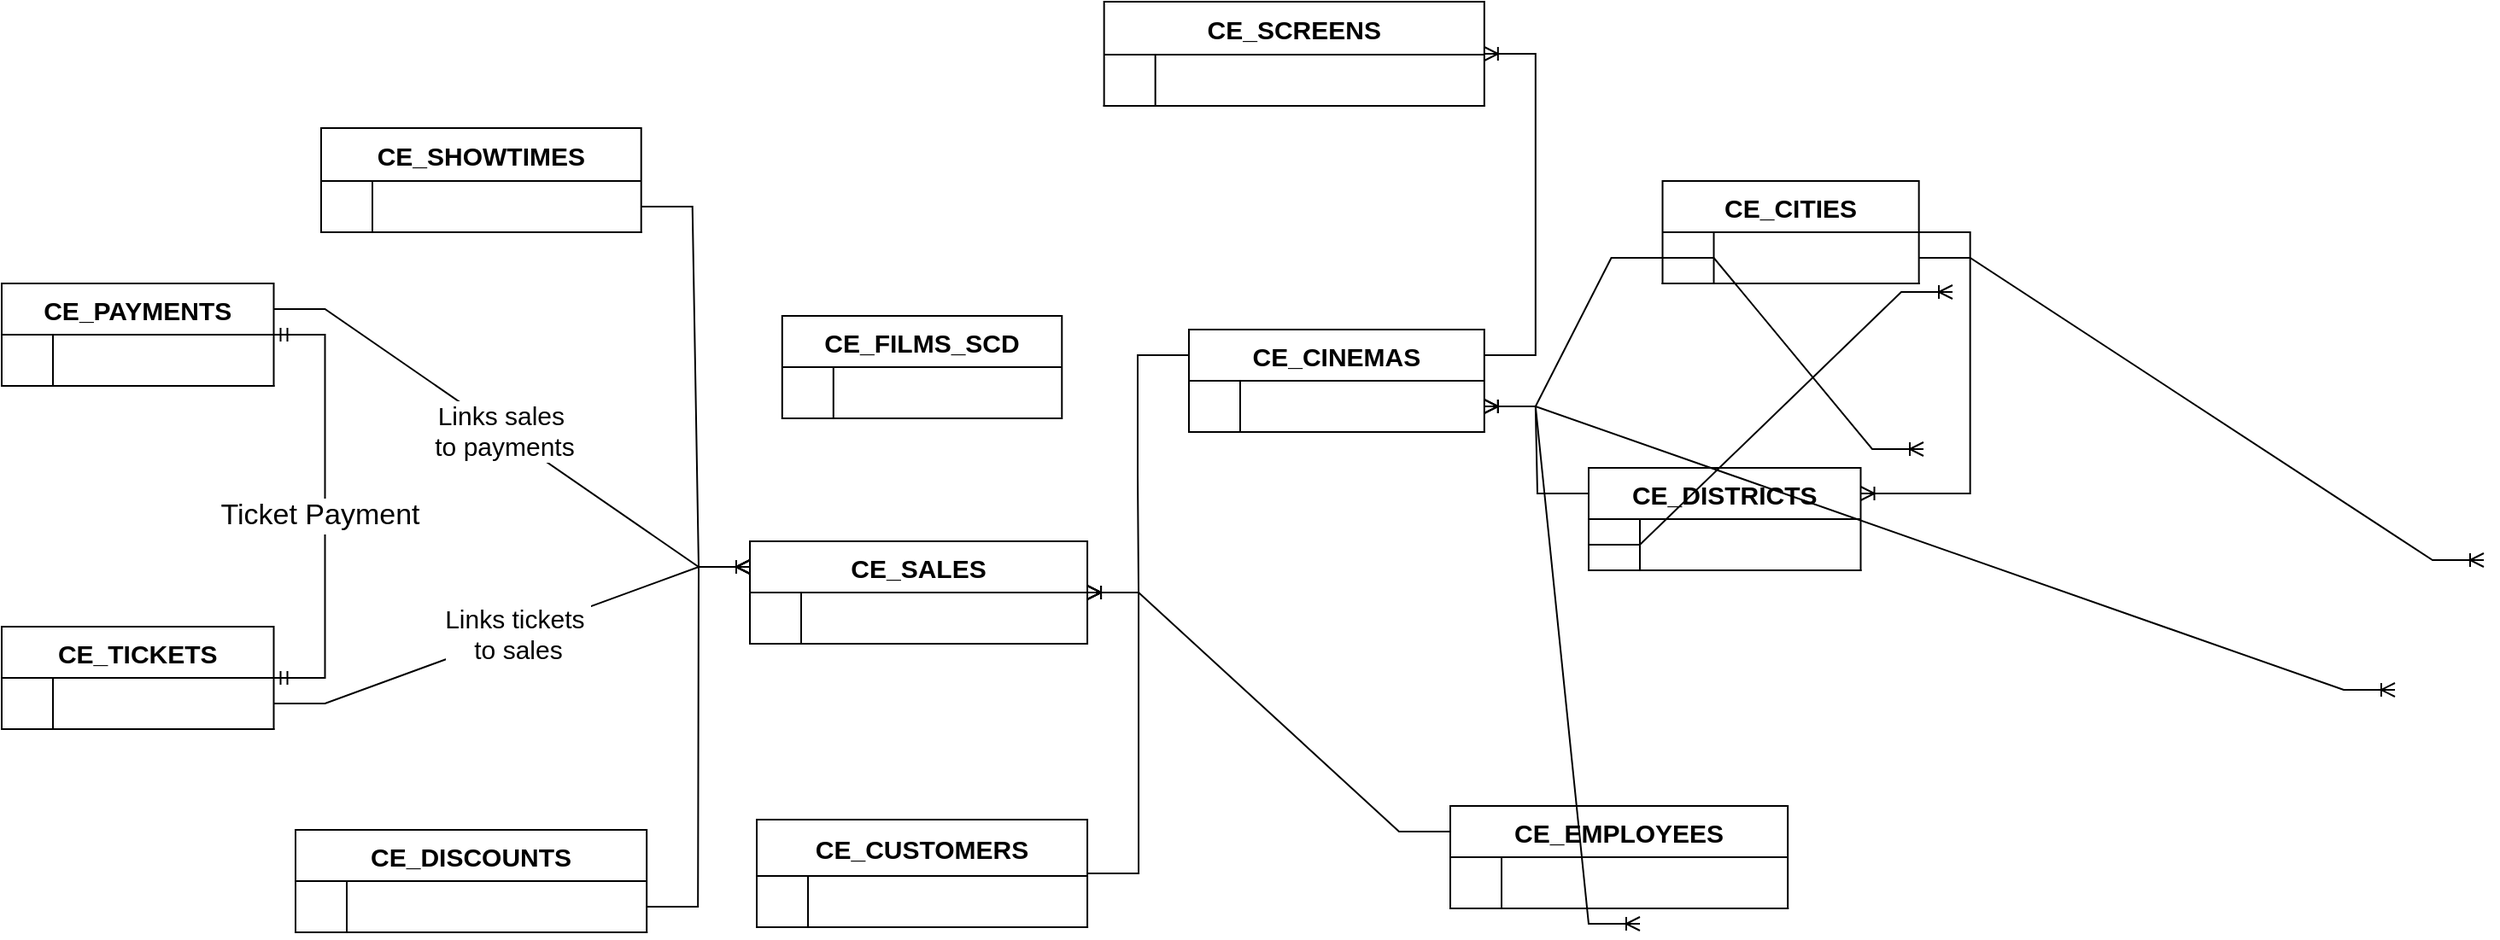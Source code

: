 <mxfile version="24.7.1" type="github">
  <diagram name="Page-1" id="b520641d-4fe3-3701-9064-5fc419738815">
    <mxGraphModel dx="2790" dy="1230" grid="0" gridSize="10" guides="1" tooltips="1" connect="1" arrows="1" fold="1" page="0" pageScale="1" pageWidth="1100" pageHeight="850" background="none" math="0" shadow="0">
      <root>
        <mxCell id="0" />
        <mxCell id="1" parent="0" />
        <mxCell id="vGJX92VMhcy9rrfMvtcZ-1" value="CE_FILMS_SCD" style="shape=table;startSize=30;container=1;collapsible=1;childLayout=tableLayout;fixedRows=1;rowLines=0;fontStyle=1;align=center;resizeLast=1;fontSize=15;" vertex="1" parent="1">
          <mxGeometry x="194.89" y="409" width="163.75" height="60" as="geometry" />
        </mxCell>
        <mxCell id="vGJX92VMhcy9rrfMvtcZ-54" style="shape=partialRectangle;collapsible=0;dropTarget=0;pointerEvents=0;fillColor=none;points=[[0,0.5],[1,0.5]];portConstraint=eastwest;top=0;left=0;right=0;bottom=0;" vertex="1" parent="vGJX92VMhcy9rrfMvtcZ-1">
          <mxGeometry y="30" width="163.75" height="30" as="geometry" />
        </mxCell>
        <mxCell id="vGJX92VMhcy9rrfMvtcZ-55" style="shape=partialRectangle;overflow=hidden;connectable=0;fillColor=none;top=0;left=0;bottom=0;right=0;" vertex="1" parent="vGJX92VMhcy9rrfMvtcZ-54">
          <mxGeometry width="30" height="30" as="geometry">
            <mxRectangle width="30" height="30" as="alternateBounds" />
          </mxGeometry>
        </mxCell>
        <mxCell id="vGJX92VMhcy9rrfMvtcZ-56" value="" style="shape=partialRectangle;overflow=hidden;connectable=0;fillColor=none;top=0;left=0;bottom=0;right=0;align=left;spacingLeft=6;fontStyle=1" vertex="1" parent="vGJX92VMhcy9rrfMvtcZ-54">
          <mxGeometry x="30" width="133.75" height="30" as="geometry">
            <mxRectangle width="133.75" height="30" as="alternateBounds" />
          </mxGeometry>
        </mxCell>
        <mxCell id="vGJX92VMhcy9rrfMvtcZ-58" value="CE_CINEMAS" style="shape=table;startSize=30;container=1;collapsible=1;childLayout=tableLayout;fixedRows=1;rowLines=0;fontStyle=1;align=center;resizeLast=1;fontSize=15;" vertex="1" parent="1">
          <mxGeometry x="433" y="417" width="172.909" height="60" as="geometry" />
        </mxCell>
        <mxCell id="vGJX92VMhcy9rrfMvtcZ-59" value="" style="shape=partialRectangle;collapsible=0;dropTarget=0;pointerEvents=0;fillColor=none;points=[[0,0.5],[1,0.5]];portConstraint=eastwest;top=0;left=0;right=0;bottom=1;" vertex="1" parent="vGJX92VMhcy9rrfMvtcZ-58">
          <mxGeometry y="30" width="172.909" height="30" as="geometry" />
        </mxCell>
        <mxCell id="vGJX92VMhcy9rrfMvtcZ-60" value="" style="shape=partialRectangle;overflow=hidden;connectable=0;fillColor=none;top=0;left=0;bottom=0;right=0;fontStyle=1;" vertex="1" parent="vGJX92VMhcy9rrfMvtcZ-59">
          <mxGeometry width="30" height="30" as="geometry">
            <mxRectangle width="30" height="30" as="alternateBounds" />
          </mxGeometry>
        </mxCell>
        <mxCell id="vGJX92VMhcy9rrfMvtcZ-61" value="" style="shape=partialRectangle;overflow=hidden;connectable=0;fillColor=none;top=0;left=0;bottom=0;right=0;align=left;spacingLeft=6;fontStyle=5;" vertex="1" parent="vGJX92VMhcy9rrfMvtcZ-59">
          <mxGeometry x="30" width="142.909" height="30" as="geometry">
            <mxRectangle width="142.909" height="30" as="alternateBounds" />
          </mxGeometry>
        </mxCell>
        <mxCell id="vGJX92VMhcy9rrfMvtcZ-95" value="CE_DISCOUNTS" style="shape=table;startSize=30;container=1;collapsible=1;childLayout=tableLayout;fixedRows=1;rowLines=0;fontStyle=1;align=center;resizeLast=1;fontSize=15;" vertex="1" parent="1">
          <mxGeometry x="-90" y="710" width="205.583" height="60" as="geometry" />
        </mxCell>
        <mxCell id="vGJX92VMhcy9rrfMvtcZ-96" value="" style="shape=partialRectangle;collapsible=0;dropTarget=0;pointerEvents=0;fillColor=none;points=[[0,0.5],[1,0.5]];portConstraint=eastwest;top=0;left=0;right=0;bottom=1;" vertex="1" parent="vGJX92VMhcy9rrfMvtcZ-95">
          <mxGeometry y="30" width="205.583" height="30" as="geometry" />
        </mxCell>
        <mxCell id="vGJX92VMhcy9rrfMvtcZ-97" value="" style="shape=partialRectangle;overflow=hidden;connectable=0;fillColor=none;top=0;left=0;bottom=0;right=0;fontStyle=1;" vertex="1" parent="vGJX92VMhcy9rrfMvtcZ-96">
          <mxGeometry width="30" height="30" as="geometry">
            <mxRectangle width="30" height="30" as="alternateBounds" />
          </mxGeometry>
        </mxCell>
        <mxCell id="vGJX92VMhcy9rrfMvtcZ-98" value="" style="shape=partialRectangle;overflow=hidden;connectable=0;fillColor=none;top=0;left=0;bottom=0;right=0;align=left;spacingLeft=6;fontStyle=5;" vertex="1" parent="vGJX92VMhcy9rrfMvtcZ-96">
          <mxGeometry x="30" width="175.583" height="30" as="geometry">
            <mxRectangle width="175.583" height="30" as="alternateBounds" />
          </mxGeometry>
        </mxCell>
        <mxCell id="vGJX92VMhcy9rrfMvtcZ-132" value="CE_TICKETS" style="shape=table;startSize=30;container=1;collapsible=1;childLayout=tableLayout;fixedRows=1;rowLines=0;fontStyle=1;align=center;resizeLast=1;fontSize=15;" vertex="1" parent="1">
          <mxGeometry x="-262" y="591" width="159.25" height="60" as="geometry" />
        </mxCell>
        <mxCell id="vGJX92VMhcy9rrfMvtcZ-133" value="" style="shape=partialRectangle;collapsible=0;dropTarget=0;pointerEvents=0;fillColor=none;points=[[0,0.5],[1,0.5]];portConstraint=eastwest;top=0;left=0;right=0;bottom=1;" vertex="1" parent="vGJX92VMhcy9rrfMvtcZ-132">
          <mxGeometry y="30" width="159.25" height="30" as="geometry" />
        </mxCell>
        <mxCell id="vGJX92VMhcy9rrfMvtcZ-134" value="" style="shape=partialRectangle;overflow=hidden;connectable=0;fillColor=none;top=0;left=0;bottom=0;right=0;fontStyle=1;" vertex="1" parent="vGJX92VMhcy9rrfMvtcZ-133">
          <mxGeometry width="30" height="30" as="geometry">
            <mxRectangle width="30" height="30" as="alternateBounds" />
          </mxGeometry>
        </mxCell>
        <mxCell id="vGJX92VMhcy9rrfMvtcZ-135" value="" style="shape=partialRectangle;overflow=hidden;connectable=0;fillColor=none;top=0;left=0;bottom=0;right=0;align=left;spacingLeft=6;fontStyle=5;" vertex="1" parent="vGJX92VMhcy9rrfMvtcZ-133">
          <mxGeometry x="30" width="129.25" height="30" as="geometry">
            <mxRectangle width="129.25" height="30" as="alternateBounds" />
          </mxGeometry>
        </mxCell>
        <mxCell id="vGJX92VMhcy9rrfMvtcZ-202" value="CE_EMPLOYEES" style="shape=table;startSize=30;container=1;collapsible=1;childLayout=tableLayout;fixedRows=1;rowLines=0;fontStyle=1;align=center;resizeLast=1;fontSize=15;" vertex="1" parent="1">
          <mxGeometry x="586" y="696" width="197.583" height="60" as="geometry" />
        </mxCell>
        <mxCell id="vGJX92VMhcy9rrfMvtcZ-203" value="" style="shape=partialRectangle;collapsible=0;dropTarget=0;pointerEvents=0;fillColor=none;points=[[0,0.5],[1,0.5]];portConstraint=eastwest;top=0;left=0;right=0;bottom=1;" vertex="1" parent="vGJX92VMhcy9rrfMvtcZ-202">
          <mxGeometry y="30" width="197.583" height="30" as="geometry" />
        </mxCell>
        <mxCell id="vGJX92VMhcy9rrfMvtcZ-204" value="" style="shape=partialRectangle;overflow=hidden;connectable=0;fillColor=none;top=0;left=0;bottom=0;right=0;fontStyle=1;" vertex="1" parent="vGJX92VMhcy9rrfMvtcZ-203">
          <mxGeometry width="30" height="30" as="geometry">
            <mxRectangle width="30" height="30" as="alternateBounds" />
          </mxGeometry>
        </mxCell>
        <mxCell id="vGJX92VMhcy9rrfMvtcZ-205" value="" style="shape=partialRectangle;overflow=hidden;connectable=0;fillColor=none;top=0;left=0;bottom=0;right=0;align=left;spacingLeft=6;fontStyle=5;" vertex="1" parent="vGJX92VMhcy9rrfMvtcZ-203">
          <mxGeometry x="30" width="167.583" height="30" as="geometry">
            <mxRectangle width="167.583" height="30" as="alternateBounds" />
          </mxGeometry>
        </mxCell>
        <mxCell id="vGJX92VMhcy9rrfMvtcZ-251" value="CE_CUSTOMERS" style="shape=table;startSize=33;container=1;collapsible=1;childLayout=tableLayout;fixedRows=1;rowLines=0;fontStyle=1;align=center;resizeLast=1;fontSize=15;" vertex="1" parent="1">
          <mxGeometry x="180" y="704" width="193.53" height="63" as="geometry" />
        </mxCell>
        <mxCell id="vGJX92VMhcy9rrfMvtcZ-252" value="" style="shape=partialRectangle;collapsible=0;dropTarget=0;pointerEvents=0;fillColor=none;points=[[0,0.5],[1,0.5]];portConstraint=eastwest;top=0;left=0;right=0;bottom=1;" vertex="1" parent="vGJX92VMhcy9rrfMvtcZ-251">
          <mxGeometry y="33" width="193.53" height="30" as="geometry" />
        </mxCell>
        <mxCell id="vGJX92VMhcy9rrfMvtcZ-253" value="" style="shape=partialRectangle;overflow=hidden;connectable=0;fillColor=none;top=0;left=0;bottom=0;right=0;fontStyle=1;" vertex="1" parent="vGJX92VMhcy9rrfMvtcZ-252">
          <mxGeometry width="30" height="30" as="geometry">
            <mxRectangle width="30" height="30" as="alternateBounds" />
          </mxGeometry>
        </mxCell>
        <mxCell id="vGJX92VMhcy9rrfMvtcZ-254" value="" style="shape=partialRectangle;overflow=hidden;connectable=0;fillColor=none;top=0;left=0;bottom=0;right=0;align=left;spacingLeft=6;fontStyle=5;" vertex="1" parent="vGJX92VMhcy9rrfMvtcZ-252">
          <mxGeometry x="30" width="163.53" height="30" as="geometry">
            <mxRectangle width="163.53" height="30" as="alternateBounds" />
          </mxGeometry>
        </mxCell>
        <mxCell id="vGJX92VMhcy9rrfMvtcZ-300" value="CE_SALES" style="shape=table;startSize=30;container=1;collapsible=1;childLayout=tableLayout;fixedRows=1;rowLines=0;fontStyle=1;align=center;resizeLast=1;fontSize=15;" vertex="1" parent="1">
          <mxGeometry x="176" y="541" width="197.529" height="60" as="geometry" />
        </mxCell>
        <mxCell id="vGJX92VMhcy9rrfMvtcZ-361" style="shape=partialRectangle;collapsible=0;dropTarget=0;pointerEvents=0;fillColor=none;points=[[0,0.5],[1,0.5]];portConstraint=eastwest;top=0;left=0;right=0;bottom=0;" vertex="1" parent="vGJX92VMhcy9rrfMvtcZ-300">
          <mxGeometry y="30" width="197.529" height="30" as="geometry" />
        </mxCell>
        <mxCell id="vGJX92VMhcy9rrfMvtcZ-362" style="shape=partialRectangle;overflow=hidden;connectable=0;fillColor=none;top=0;left=0;bottom=0;right=0;" vertex="1" parent="vGJX92VMhcy9rrfMvtcZ-361">
          <mxGeometry width="30" height="30" as="geometry">
            <mxRectangle width="30" height="30" as="alternateBounds" />
          </mxGeometry>
        </mxCell>
        <mxCell id="vGJX92VMhcy9rrfMvtcZ-363" value="" style="shape=partialRectangle;overflow=hidden;connectable=0;fillColor=none;top=0;left=0;bottom=0;right=0;align=left;spacingLeft=6;fontStyle=1" vertex="1" parent="vGJX92VMhcy9rrfMvtcZ-361">
          <mxGeometry x="30" width="167.529" height="30" as="geometry">
            <mxRectangle width="167.529" height="30" as="alternateBounds" />
          </mxGeometry>
        </mxCell>
        <mxCell id="vGJX92VMhcy9rrfMvtcZ-365" value="" style="edgeStyle=entityRelationEdgeStyle;fontSize=12;html=1;endArrow=ERoneToMany;rounded=0;exitX=0;exitY=0.25;exitDx=0;exitDy=0;" edge="1" parent="1" source="vGJX92VMhcy9rrfMvtcZ-58" target="vGJX92VMhcy9rrfMvtcZ-300">
          <mxGeometry width="100" height="100" relative="1" as="geometry">
            <mxPoint x="-336" y="696" as="sourcePoint" />
            <mxPoint x="467" y="565" as="targetPoint" />
            <Array as="points">
              <mxPoint x="-44" y="696" />
              <mxPoint x="20" y="731" />
              <mxPoint x="-65" y="704" />
              <mxPoint x="-66" y="701" />
            </Array>
          </mxGeometry>
        </mxCell>
        <mxCell id="vGJX92VMhcy9rrfMvtcZ-366" value="" style="edgeStyle=entityRelationEdgeStyle;fontSize=12;html=1;endArrow=ERoneToMany;rounded=0;entryX=0;entryY=0.25;entryDx=0;entryDy=0;exitX=1;exitY=0.25;exitDx=0;exitDy=0;" edge="1" parent="1" source="vGJX92VMhcy9rrfMvtcZ-558" target="vGJX92VMhcy9rrfMvtcZ-300">
          <mxGeometry width="100" height="100" relative="1" as="geometry">
            <mxPoint x="29" y="432" as="sourcePoint" />
            <mxPoint x="446" y="571" as="targetPoint" />
            <Array as="points">
              <mxPoint x="-34" y="706" />
              <mxPoint x="30" y="741" />
              <mxPoint x="-55" y="714" />
              <mxPoint x="-56" y="711" />
            </Array>
          </mxGeometry>
        </mxCell>
        <mxCell id="vGJX92VMhcy9rrfMvtcZ-572" value="&lt;font style=&quot;font-size: 15px;&quot;&gt;Links sales&amp;nbsp;&lt;/font&gt;&lt;div&gt;&lt;font style=&quot;font-size: 15px;&quot;&gt;to payments&lt;/font&gt;&lt;/div&gt;" style="edgeLabel;html=1;align=center;verticalAlign=middle;resizable=0;points=[];" vertex="1" connectable="0" parent="vGJX92VMhcy9rrfMvtcZ-366">
          <mxGeometry x="-0.044" y="2" relative="1" as="geometry">
            <mxPoint y="1" as="offset" />
          </mxGeometry>
        </mxCell>
        <mxCell id="vGJX92VMhcy9rrfMvtcZ-367" value="" style="edgeStyle=entityRelationEdgeStyle;fontSize=12;html=1;endArrow=ERoneToMany;rounded=0;exitX=1;exitY=0.5;exitDx=0;exitDy=0;entryX=0;entryY=0.25;entryDx=0;entryDy=0;" edge="1" parent="1" source="vGJX92VMhcy9rrfMvtcZ-133" target="vGJX92VMhcy9rrfMvtcZ-300">
          <mxGeometry width="100" height="100" relative="1" as="geometry">
            <mxPoint x="128" y="1036" as="sourcePoint" />
            <mxPoint x="126" y="571" as="targetPoint" />
            <Array as="points">
              <mxPoint x="-24" y="716" />
              <mxPoint x="40" y="751" />
              <mxPoint x="-45" y="724" />
              <mxPoint x="-46" y="721" />
            </Array>
          </mxGeometry>
        </mxCell>
        <mxCell id="vGJX92VMhcy9rrfMvtcZ-573" value="&lt;font style=&quot;font-size: 15px;&quot;&gt;Links tickets&amp;nbsp;&lt;/font&gt;&lt;div&gt;&lt;font style=&quot;font-size: 15px;&quot;&gt;to sales&lt;/font&gt;&lt;/div&gt;" style="edgeLabel;html=1;align=center;verticalAlign=middle;resizable=0;points=[];" vertex="1" connectable="0" parent="vGJX92VMhcy9rrfMvtcZ-367">
          <mxGeometry x="0.024" relative="1" as="geometry">
            <mxPoint as="offset" />
          </mxGeometry>
        </mxCell>
        <mxCell id="vGJX92VMhcy9rrfMvtcZ-368" value="" style="edgeStyle=entityRelationEdgeStyle;fontSize=12;html=1;endArrow=ERoneToMany;rounded=0;entryX=0;entryY=0.25;entryDx=0;entryDy=0;exitX=1;exitY=0.5;exitDx=0;exitDy=0;" edge="1" parent="1" source="vGJX92VMhcy9rrfMvtcZ-96" target="vGJX92VMhcy9rrfMvtcZ-300">
          <mxGeometry width="100" height="100" relative="1" as="geometry">
            <mxPoint x="-306" y="726" as="sourcePoint" />
            <mxPoint x="126" y="573.5" as="targetPoint" />
            <Array as="points">
              <mxPoint x="-14" y="726" />
              <mxPoint x="-130" y="777" />
              <mxPoint x="50" y="761" />
              <mxPoint x="-35" y="734" />
              <mxPoint x="-36" y="731" />
            </Array>
          </mxGeometry>
        </mxCell>
        <mxCell id="vGJX92VMhcy9rrfMvtcZ-369" value="" style="edgeStyle=entityRelationEdgeStyle;fontSize=12;html=1;endArrow=ERoneToMany;rounded=0;exitX=0;exitY=0.25;exitDx=0;exitDy=0;" edge="1" parent="1" source="vGJX92VMhcy9rrfMvtcZ-202" target="vGJX92VMhcy9rrfMvtcZ-300">
          <mxGeometry width="100" height="100" relative="1" as="geometry">
            <mxPoint x="-296" y="736" as="sourcePoint" />
            <mxPoint x="432" y="635" as="targetPoint" />
            <Array as="points">
              <mxPoint x="-4" y="736" />
              <mxPoint x="569" y="851" />
              <mxPoint x="555" y="841" />
              <mxPoint x="60" y="771" />
              <mxPoint x="-25" y="744" />
              <mxPoint x="-26" y="741" />
            </Array>
          </mxGeometry>
        </mxCell>
        <mxCell id="vGJX92VMhcy9rrfMvtcZ-370" value="" style="edgeStyle=entityRelationEdgeStyle;fontSize=12;html=1;endArrow=ERoneToMany;rounded=0;" edge="1" parent="1" source="vGJX92VMhcy9rrfMvtcZ-251" target="vGJX92VMhcy9rrfMvtcZ-300">
          <mxGeometry width="100" height="100" relative="1" as="geometry">
            <mxPoint x="-286" y="746" as="sourcePoint" />
            <mxPoint x="374" y="667" as="targetPoint" />
            <Array as="points">
              <mxPoint x="6" y="746" />
              <mxPoint x="70" y="781" />
              <mxPoint x="-15" y="754" />
              <mxPoint x="-16" y="751" />
            </Array>
          </mxGeometry>
        </mxCell>
        <mxCell id="vGJX92VMhcy9rrfMvtcZ-371" value="" style="edgeStyle=entityRelationEdgeStyle;fontSize=12;html=1;endArrow=ERoneToMany;rounded=0;exitX=1;exitY=0.5;exitDx=0;exitDy=0;" edge="1" parent="1" source="vGJX92VMhcy9rrfMvtcZ-59" target="vGJX92VMhcy9rrfMvtcZ-485">
          <mxGeometry width="100" height="100" relative="1" as="geometry">
            <mxPoint x="724" y="599" as="sourcePoint" />
            <mxPoint x="697" y="765" as="targetPoint" />
            <Array as="points">
              <mxPoint x="6" y="746" />
              <mxPoint x="950" y="471" />
              <mxPoint x="1057" y="427" />
              <mxPoint x="70" y="781" />
              <mxPoint x="-15" y="754" />
              <mxPoint x="-16" y="751" />
            </Array>
          </mxGeometry>
        </mxCell>
        <mxCell id="vGJX92VMhcy9rrfMvtcZ-372" value="CE_CITIES" style="shape=table;startSize=30;container=1;collapsible=1;childLayout=tableLayout;fixedRows=1;rowLines=0;fontStyle=1;align=center;resizeLast=1;fontSize=15;" vertex="1" parent="1">
          <mxGeometry x="710.26" y="330" width="150.071" height="60" as="geometry" />
        </mxCell>
        <mxCell id="vGJX92VMhcy9rrfMvtcZ-373" value="" style="shape=partialRectangle;collapsible=0;dropTarget=0;pointerEvents=0;fillColor=none;points=[[0,0.5],[1,0.5]];portConstraint=eastwest;top=0;left=0;right=0;bottom=1;" vertex="1" parent="vGJX92VMhcy9rrfMvtcZ-372">
          <mxGeometry y="30" width="150.071" height="30" as="geometry" />
        </mxCell>
        <mxCell id="vGJX92VMhcy9rrfMvtcZ-374" value="" style="shape=partialRectangle;overflow=hidden;connectable=0;fillColor=none;top=0;left=0;bottom=0;right=0;fontStyle=1;" vertex="1" parent="vGJX92VMhcy9rrfMvtcZ-373">
          <mxGeometry width="30" height="30" as="geometry">
            <mxRectangle width="30" height="30" as="alternateBounds" />
          </mxGeometry>
        </mxCell>
        <mxCell id="vGJX92VMhcy9rrfMvtcZ-375" value="" style="shape=partialRectangle;overflow=hidden;connectable=0;fillColor=none;top=0;left=0;bottom=0;right=0;align=left;spacingLeft=6;fontStyle=5;" vertex="1" parent="vGJX92VMhcy9rrfMvtcZ-373">
          <mxGeometry x="30" width="120.071" height="30" as="geometry">
            <mxRectangle width="120.071" height="30" as="alternateBounds" />
          </mxGeometry>
        </mxCell>
        <mxCell id="vGJX92VMhcy9rrfMvtcZ-401" value="CE_DISTRICTS" style="shape=table;startSize=30;container=1;collapsible=1;childLayout=tableLayout;fixedRows=1;rowLines=0;fontStyle=1;align=center;resizeLast=1;fontSize=15;" vertex="1" parent="1">
          <mxGeometry x="667" y="498" width="159.25" height="60" as="geometry" />
        </mxCell>
        <mxCell id="vGJX92VMhcy9rrfMvtcZ-402" value="" style="shape=partialRectangle;collapsible=0;dropTarget=0;pointerEvents=0;fillColor=none;points=[[0,0.5],[1,0.5]];portConstraint=eastwest;top=0;left=0;right=0;bottom=1;" vertex="1" parent="vGJX92VMhcy9rrfMvtcZ-401">
          <mxGeometry y="30" width="159.25" height="30" as="geometry" />
        </mxCell>
        <mxCell id="vGJX92VMhcy9rrfMvtcZ-403" value="" style="shape=partialRectangle;overflow=hidden;connectable=0;fillColor=none;top=0;left=0;bottom=0;right=0;fontStyle=1;" vertex="1" parent="vGJX92VMhcy9rrfMvtcZ-402">
          <mxGeometry width="30" height="30" as="geometry">
            <mxRectangle width="30" height="30" as="alternateBounds" />
          </mxGeometry>
        </mxCell>
        <mxCell id="vGJX92VMhcy9rrfMvtcZ-404" value="" style="shape=partialRectangle;overflow=hidden;connectable=0;fillColor=none;top=0;left=0;bottom=0;right=0;align=left;spacingLeft=6;fontStyle=5;" vertex="1" parent="vGJX92VMhcy9rrfMvtcZ-402">
          <mxGeometry x="30" width="129.25" height="30" as="geometry">
            <mxRectangle width="129.25" height="30" as="alternateBounds" />
          </mxGeometry>
        </mxCell>
        <mxCell id="vGJX92VMhcy9rrfMvtcZ-434" value="" style="edgeStyle=entityRelationEdgeStyle;fontSize=12;html=1;endArrow=ERoneToMany;rounded=0;exitX=1;exitY=0.5;exitDx=0;exitDy=0;entryX=0;entryY=0.5;entryDx=0;entryDy=0;" edge="1" parent="1" source="vGJX92VMhcy9rrfMvtcZ-373" target="vGJX92VMhcy9rrfMvtcZ-410">
          <mxGeometry width="100" height="100" relative="1" as="geometry">
            <mxPoint x="-236" y="776" as="sourcePoint" />
            <mxPoint x="1191" y="552" as="targetPoint" />
            <Array as="points">
              <mxPoint x="-44" y="696" />
              <mxPoint x="20" y="727" />
              <mxPoint x="1200" y="563" />
              <mxPoint x="20" y="731" />
              <mxPoint x="-65" y="704" />
              <mxPoint x="-66" y="701" />
            </Array>
          </mxGeometry>
        </mxCell>
        <mxCell id="vGJX92VMhcy9rrfMvtcZ-435" value="CE_SHOWTIMES" style="shape=table;startSize=31;container=1;collapsible=1;childLayout=tableLayout;fixedRows=1;rowLines=0;fontStyle=1;align=center;resizeLast=1;fontSize=15;" vertex="1" parent="1">
          <mxGeometry x="-75" y="299" width="187.357" height="61" as="geometry" />
        </mxCell>
        <mxCell id="vGJX92VMhcy9rrfMvtcZ-436" value="" style="shape=partialRectangle;collapsible=0;dropTarget=0;pointerEvents=0;fillColor=none;points=[[0,0.5],[1,0.5]];portConstraint=eastwest;top=0;left=0;right=0;bottom=1;" vertex="1" parent="vGJX92VMhcy9rrfMvtcZ-435">
          <mxGeometry y="31" width="187.357" height="30" as="geometry" />
        </mxCell>
        <mxCell id="vGJX92VMhcy9rrfMvtcZ-437" value="" style="shape=partialRectangle;overflow=hidden;connectable=0;fillColor=none;top=0;left=0;bottom=0;right=0;fontStyle=1;" vertex="1" parent="vGJX92VMhcy9rrfMvtcZ-436">
          <mxGeometry width="30" height="30" as="geometry">
            <mxRectangle width="30" height="30" as="alternateBounds" />
          </mxGeometry>
        </mxCell>
        <mxCell id="vGJX92VMhcy9rrfMvtcZ-438" value="" style="shape=partialRectangle;overflow=hidden;connectable=0;fillColor=none;top=0;left=0;bottom=0;right=0;align=left;spacingLeft=6;fontStyle=5;" vertex="1" parent="vGJX92VMhcy9rrfMvtcZ-436">
          <mxGeometry x="30" width="157.357" height="30" as="geometry">
            <mxRectangle width="157.357" height="30" as="alternateBounds" />
          </mxGeometry>
        </mxCell>
        <mxCell id="vGJX92VMhcy9rrfMvtcZ-468" value="" style="edgeStyle=entityRelationEdgeStyle;fontSize=12;html=1;endArrow=ERoneToMany;rounded=0;exitX=0;exitY=0.5;exitDx=0;exitDy=0;entryX=1;entryY=0.5;entryDx=0;entryDy=0;" edge="1" parent="1" source="vGJX92VMhcy9rrfMvtcZ-373" target="vGJX92VMhcy9rrfMvtcZ-67">
          <mxGeometry width="100" height="100" relative="1" as="geometry">
            <mxPoint x="904" y="670" as="sourcePoint" />
            <mxPoint x="863" y="487" as="targetPoint" />
            <Array as="points">
              <mxPoint x="984" y="216" />
              <mxPoint x="-34" y="706" />
              <mxPoint x="30" y="737" />
              <mxPoint x="30" y="741" />
              <mxPoint x="-55" y="714" />
              <mxPoint x="-56" y="711" />
            </Array>
          </mxGeometry>
        </mxCell>
        <mxCell id="vGJX92VMhcy9rrfMvtcZ-469" value="" style="edgeStyle=entityRelationEdgeStyle;fontSize=12;html=1;endArrow=ERoneToMany;rounded=0;exitX=1;exitY=0.5;exitDx=0;exitDy=0;" edge="1" parent="1" source="vGJX92VMhcy9rrfMvtcZ-59" target="vGJX92VMhcy9rrfMvtcZ-485">
          <mxGeometry width="100" height="100" relative="1" as="geometry">
            <mxPoint x="813" y="297" as="sourcePoint" />
            <mxPoint x="1139" y="628" as="targetPoint" />
            <Array as="points">
              <mxPoint x="6" y="746" />
              <mxPoint x="917" y="486" />
              <mxPoint x="950" y="471" />
              <mxPoint x="1057" y="427" />
              <mxPoint x="70" y="781" />
              <mxPoint x="-15" y="754" />
              <mxPoint x="-16" y="751" />
            </Array>
          </mxGeometry>
        </mxCell>
        <mxCell id="vGJX92VMhcy9rrfMvtcZ-470" value="" style="edgeStyle=entityRelationEdgeStyle;fontSize=12;html=1;endArrow=ERoneToMany;rounded=0;entryX=0;entryY=0.25;entryDx=0;entryDy=0;" edge="1" parent="1" source="vGJX92VMhcy9rrfMvtcZ-436" target="vGJX92VMhcy9rrfMvtcZ-300">
          <mxGeometry width="100" height="100" relative="1" as="geometry">
            <mxPoint x="1149" y="246" as="sourcePoint" />
            <mxPoint x="126" y="601" as="targetPoint" />
            <Array as="points">
              <mxPoint x="-24" y="716" />
              <mxPoint x="40" y="747" />
              <mxPoint x="40" y="751" />
              <mxPoint x="-45" y="724" />
              <mxPoint x="-46" y="721" />
            </Array>
          </mxGeometry>
        </mxCell>
        <mxCell id="vGJX92VMhcy9rrfMvtcZ-471" value="" style="edgeStyle=entityRelationEdgeStyle;fontSize=12;html=1;endArrow=ERmandOne;startArrow=ERmandOne;rounded=0;" edge="1" parent="1" source="vGJX92VMhcy9rrfMvtcZ-132" target="vGJX92VMhcy9rrfMvtcZ-558">
          <mxGeometry width="100" height="100" relative="1" as="geometry">
            <mxPoint x="-397" y="570" as="sourcePoint" />
            <mxPoint x="-357" y="413" as="targetPoint" />
            <Array as="points">
              <mxPoint x="-277" y="522" />
            </Array>
          </mxGeometry>
        </mxCell>
        <mxCell id="vGJX92VMhcy9rrfMvtcZ-571" value="&lt;span style=&quot;font-size: 17px;&quot;&gt;Ticket Payment&lt;/span&gt;" style="edgeLabel;html=1;align=center;verticalAlign=middle;resizable=0;points=[];" vertex="1" connectable="0" parent="vGJX92VMhcy9rrfMvtcZ-471">
          <mxGeometry x="-0.044" y="4" relative="1" as="geometry">
            <mxPoint as="offset" />
          </mxGeometry>
        </mxCell>
        <mxCell id="vGJX92VMhcy9rrfMvtcZ-472" value="CE_SCREENS" style="shape=table;startSize=31;container=1;collapsible=1;childLayout=tableLayout;fixedRows=1;rowLines=0;fontStyle=1;align=center;resizeLast=1;fontSize=15;" vertex="1" parent="1">
          <mxGeometry x="383.33" y="225" width="222.583" height="61" as="geometry" />
        </mxCell>
        <mxCell id="vGJX92VMhcy9rrfMvtcZ-473" value="" style="shape=partialRectangle;collapsible=0;dropTarget=0;pointerEvents=0;fillColor=none;points=[[0,0.5],[1,0.5]];portConstraint=eastwest;top=0;left=0;right=0;bottom=1;" vertex="1" parent="vGJX92VMhcy9rrfMvtcZ-472">
          <mxGeometry y="31" width="222.583" height="30" as="geometry" />
        </mxCell>
        <mxCell id="vGJX92VMhcy9rrfMvtcZ-474" value="" style="shape=partialRectangle;overflow=hidden;connectable=0;fillColor=none;top=0;left=0;bottom=0;right=0;fontStyle=1;" vertex="1" parent="vGJX92VMhcy9rrfMvtcZ-473">
          <mxGeometry width="30" height="30" as="geometry">
            <mxRectangle width="30" height="30" as="alternateBounds" />
          </mxGeometry>
        </mxCell>
        <mxCell id="vGJX92VMhcy9rrfMvtcZ-475" value="" style="shape=partialRectangle;overflow=hidden;connectable=0;fillColor=none;top=0;left=0;bottom=0;right=0;align=left;spacingLeft=6;fontStyle=5;" vertex="1" parent="vGJX92VMhcy9rrfMvtcZ-473">
          <mxGeometry x="30" width="192.583" height="30" as="geometry">
            <mxRectangle width="192.583" height="30" as="alternateBounds" />
          </mxGeometry>
        </mxCell>
        <mxCell id="vGJX92VMhcy9rrfMvtcZ-509" value="" style="edgeStyle=entityRelationEdgeStyle;fontSize=12;html=1;endArrow=ERoneToMany;rounded=0;exitX=0;exitY=0.5;exitDx=0;exitDy=0;" edge="1" parent="1" source="vGJX92VMhcy9rrfMvtcZ-402" target="vGJX92VMhcy9rrfMvtcZ-71">
          <mxGeometry width="100" height="100" relative="1" as="geometry">
            <mxPoint x="842" y="611" as="sourcePoint" />
            <mxPoint x="880" y="395" as="targetPoint" />
            <Array as="points">
              <mxPoint x="994" y="226" />
              <mxPoint x="-24" y="716" />
              <mxPoint x="40" y="747" />
              <mxPoint x="40" y="751" />
              <mxPoint x="-45" y="724" />
              <mxPoint x="-46" y="721" />
            </Array>
          </mxGeometry>
        </mxCell>
        <mxCell id="vGJX92VMhcy9rrfMvtcZ-558" value="CE_PAYMENTS" style="shape=table;startSize=30;container=1;collapsible=1;childLayout=tableLayout;fixedRows=1;rowLines=0;fontStyle=1;align=center;resizeLast=1;fontSize=15;" vertex="1" parent="1">
          <mxGeometry x="-262" y="390" width="159.25" height="60" as="geometry" />
        </mxCell>
        <mxCell id="vGJX92VMhcy9rrfMvtcZ-559" value="" style="shape=partialRectangle;collapsible=0;dropTarget=0;pointerEvents=0;fillColor=none;points=[[0,0.5],[1,0.5]];portConstraint=eastwest;top=0;left=0;right=0;bottom=1;" vertex="1" parent="vGJX92VMhcy9rrfMvtcZ-558">
          <mxGeometry y="30" width="159.25" height="30" as="geometry" />
        </mxCell>
        <mxCell id="vGJX92VMhcy9rrfMvtcZ-560" value="" style="shape=partialRectangle;overflow=hidden;connectable=0;fillColor=none;top=0;left=0;bottom=0;right=0;fontStyle=1;" vertex="1" parent="vGJX92VMhcy9rrfMvtcZ-559">
          <mxGeometry width="30" height="30" as="geometry">
            <mxRectangle width="30" height="30" as="alternateBounds" />
          </mxGeometry>
        </mxCell>
        <mxCell id="vGJX92VMhcy9rrfMvtcZ-561" value="" style="shape=partialRectangle;overflow=hidden;connectable=0;fillColor=none;top=0;left=0;bottom=0;right=0;align=left;spacingLeft=6;fontStyle=5;" vertex="1" parent="vGJX92VMhcy9rrfMvtcZ-559">
          <mxGeometry x="30" width="129.25" height="30" as="geometry">
            <mxRectangle width="129.25" height="30" as="alternateBounds" />
          </mxGeometry>
        </mxCell>
        <mxCell id="vGJX92VMhcy9rrfMvtcZ-563" value="" style="edgeStyle=entityRelationEdgeStyle;fontSize=12;html=1;endArrow=ERoneToMany;rounded=0;exitX=1;exitY=0.25;exitDx=0;exitDy=0;" edge="1" parent="1" source="vGJX92VMhcy9rrfMvtcZ-58" target="vGJX92VMhcy9rrfMvtcZ-472">
          <mxGeometry width="100" height="100" relative="1" as="geometry">
            <mxPoint x="516" y="310" as="sourcePoint" />
            <mxPoint x="384" y="566" as="targetPoint" />
            <Array as="points">
              <mxPoint x="-34" y="706" />
              <mxPoint x="30" y="741" />
              <mxPoint x="-55" y="714" />
              <mxPoint x="-56" y="711" />
            </Array>
          </mxGeometry>
        </mxCell>
        <mxCell id="vGJX92VMhcy9rrfMvtcZ-564" value="" style="edgeStyle=entityRelationEdgeStyle;fontSize=12;html=1;endArrow=ERoneToMany;rounded=0;entryX=1;entryY=0.5;entryDx=0;entryDy=0;exitX=0;exitY=0.25;exitDx=0;exitDy=0;" edge="1" parent="1" source="vGJX92VMhcy9rrfMvtcZ-401" target="vGJX92VMhcy9rrfMvtcZ-59">
          <mxGeometry width="100" height="100" relative="1" as="geometry">
            <mxPoint x="1103" y="522" as="sourcePoint" />
            <mxPoint x="811" y="390" as="targetPoint" />
            <Array as="points">
              <mxPoint x="994" y="226" />
              <mxPoint x="-24" y="716" />
              <mxPoint x="40" y="747" />
              <mxPoint x="40" y="751" />
              <mxPoint x="-45" y="724" />
              <mxPoint x="-46" y="721" />
            </Array>
          </mxGeometry>
        </mxCell>
        <mxCell id="vGJX92VMhcy9rrfMvtcZ-565" value="" style="edgeStyle=entityRelationEdgeStyle;fontSize=12;html=1;endArrow=ERoneToMany;rounded=0;" edge="1" parent="1" source="vGJX92VMhcy9rrfMvtcZ-373" target="vGJX92VMhcy9rrfMvtcZ-59">
          <mxGeometry width="100" height="100" relative="1" as="geometry">
            <mxPoint x="522" y="453" as="sourcePoint" />
            <mxPoint x="703" y="393" as="targetPoint" />
            <Array as="points">
              <mxPoint x="1004" y="236" />
              <mxPoint x="-14" y="726" />
              <mxPoint x="50" y="757" />
              <mxPoint x="50" y="761" />
              <mxPoint x="-35" y="734" />
              <mxPoint x="-36" y="731" />
            </Array>
          </mxGeometry>
        </mxCell>
        <mxCell id="vGJX92VMhcy9rrfMvtcZ-566" value="" style="edgeStyle=entityRelationEdgeStyle;fontSize=12;html=1;endArrow=ERoneToMany;rounded=0;entryX=1;entryY=0.25;entryDx=0;entryDy=0;" edge="1" parent="1" source="vGJX92VMhcy9rrfMvtcZ-372" target="vGJX92VMhcy9rrfMvtcZ-401">
          <mxGeometry width="100" height="100" relative="1" as="geometry">
            <mxPoint x="972" y="337" as="sourcePoint" />
            <mxPoint x="831" y="410" as="targetPoint" />
            <Array as="points">
              <mxPoint x="1014" y="246" />
              <mxPoint x="-4" y="736" />
              <mxPoint x="60" y="767" />
              <mxPoint x="60" y="771" />
              <mxPoint x="-25" y="744" />
              <mxPoint x="-26" y="741" />
            </Array>
          </mxGeometry>
        </mxCell>
      </root>
    </mxGraphModel>
  </diagram>
</mxfile>
